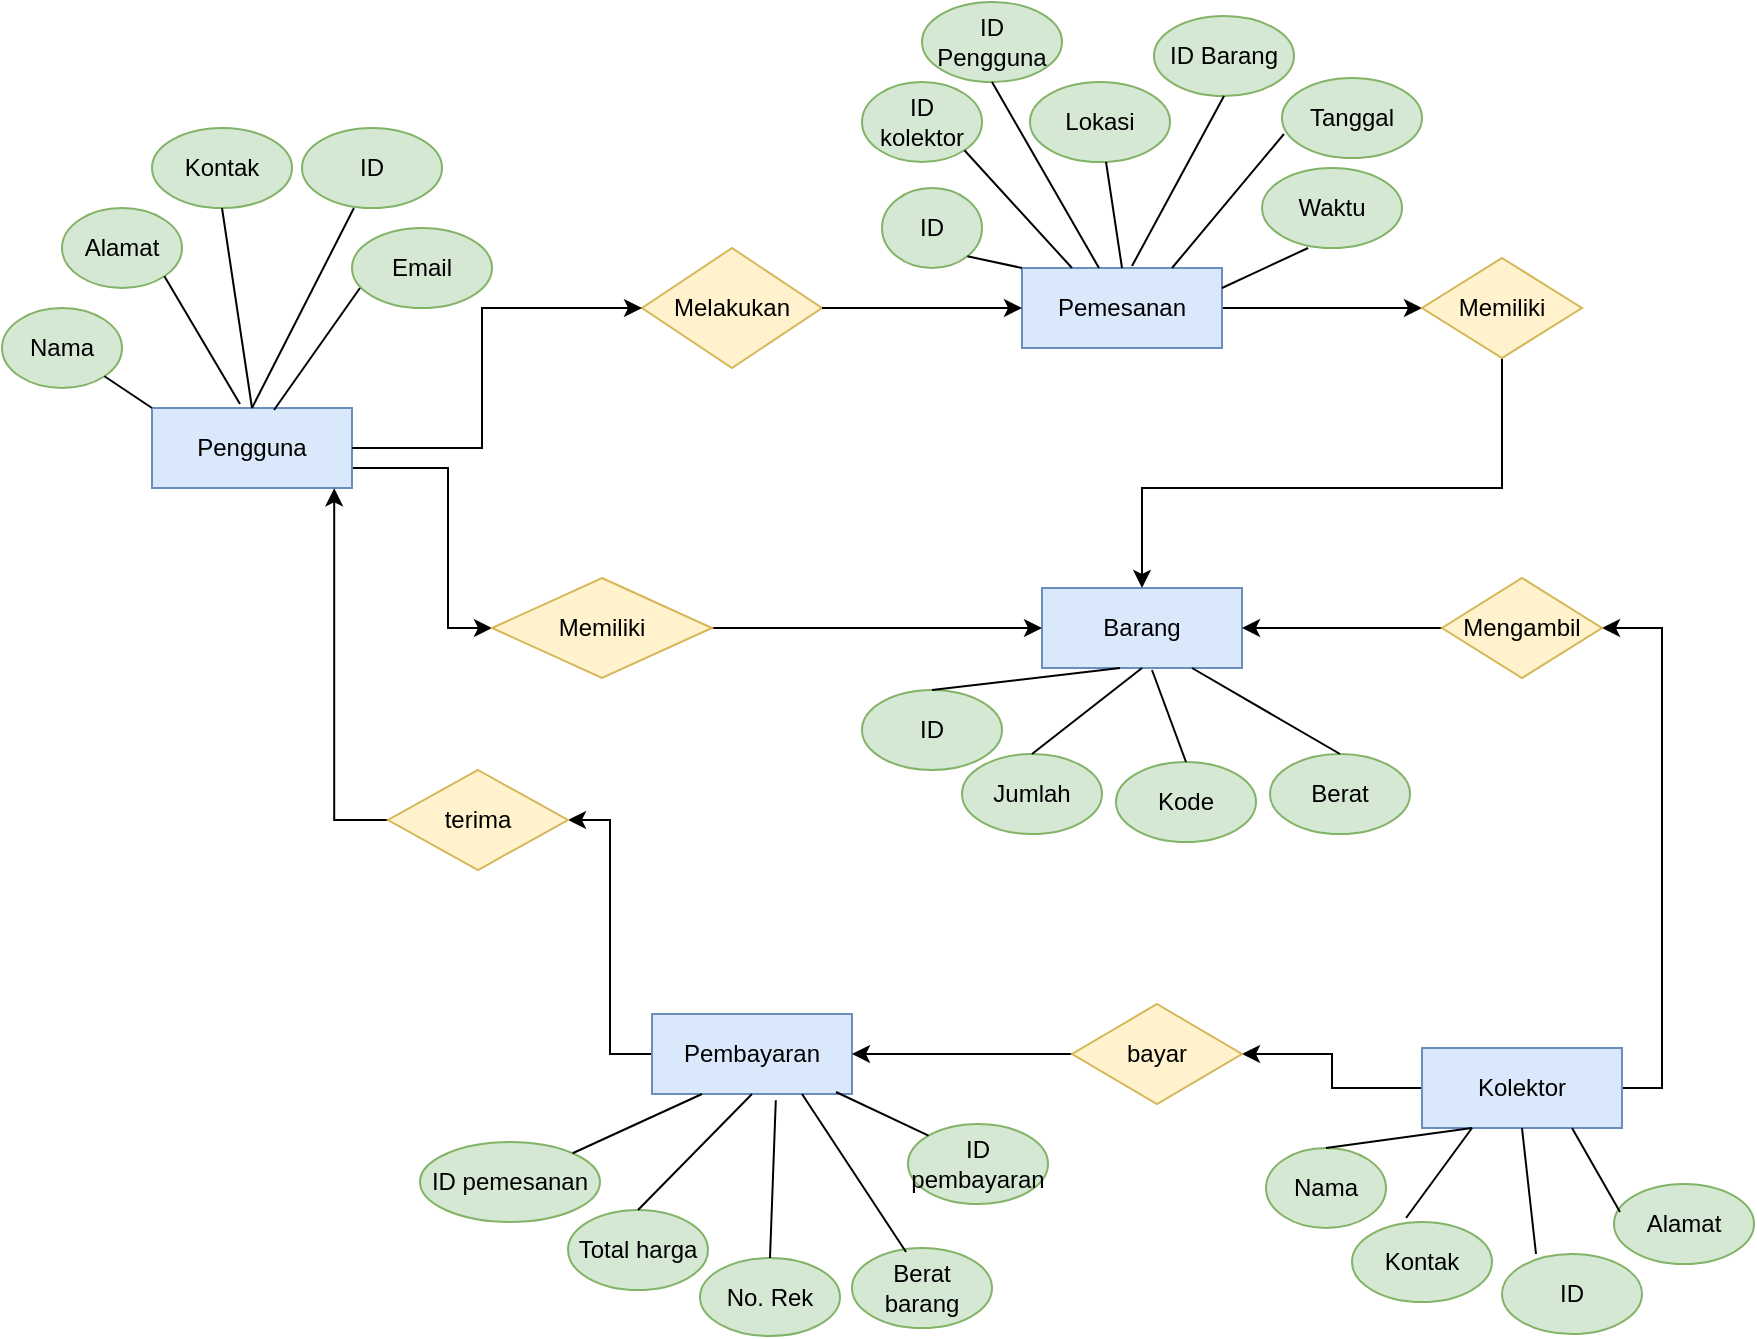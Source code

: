 <mxfile version="17.2.1" type="github"><diagram id="R2lEEEUBdFMjLlhIrx00" name="Page-1"><mxGraphModel dx="868" dy="468" grid="0" gridSize="10" guides="1" tooltips="1" connect="1" arrows="1" fold="1" page="1" pageScale="1" pageWidth="1100" pageHeight="850" background="none" math="0" shadow="0" extFonts="Permanent Marker^https://fonts.googleapis.com/css?family=Permanent+Marker"><root><mxCell id="0"/><mxCell id="1" parent="0"/><mxCell id="ry3Jf0ehgEJCsoTN0IWw-46" style="edgeStyle=orthogonalEdgeStyle;rounded=0;orthogonalLoop=1;jettySize=auto;html=1;entryX=0;entryY=0.5;entryDx=0;entryDy=0;" parent="1" source="ry3Jf0ehgEJCsoTN0IWw-1" target="ry3Jf0ehgEJCsoTN0IWw-45" edge="1"><mxGeometry relative="1" as="geometry"><Array as="points"><mxPoint x="343" y="340"/><mxPoint x="343" y="420"/></Array></mxGeometry></mxCell><mxCell id="ry3Jf0ehgEJCsoTN0IWw-1" value="Pengguna" style="whiteSpace=wrap;html=1;align=center;fillColor=#dae8fc;strokeColor=#6c8ebf;" parent="1" vertex="1"><mxGeometry x="195" y="310" width="100" height="40" as="geometry"/></mxCell><mxCell id="ry3Jf0ehgEJCsoTN0IWw-2" value="Nama" style="ellipse;whiteSpace=wrap;html=1;align=center;fillColor=#d5e8d4;strokeColor=#82b366;" parent="1" vertex="1"><mxGeometry x="120" y="260" width="60" height="40" as="geometry"/></mxCell><mxCell id="ry3Jf0ehgEJCsoTN0IWw-3" value="Kontak" style="ellipse;whiteSpace=wrap;html=1;align=center;fillColor=#d5e8d4;strokeColor=#82b366;" parent="1" vertex="1"><mxGeometry x="195" y="170" width="70" height="40" as="geometry"/></mxCell><mxCell id="ry3Jf0ehgEJCsoTN0IWw-4" value="Alamat" style="ellipse;whiteSpace=wrap;html=1;align=center;fillColor=#d5e8d4;strokeColor=#82b366;" parent="1" vertex="1"><mxGeometry x="150" y="210" width="60" height="40" as="geometry"/></mxCell><mxCell id="ry3Jf0ehgEJCsoTN0IWw-5" value="ID" style="ellipse;whiteSpace=wrap;html=1;align=center;fillColor=#d5e8d4;strokeColor=#82b366;" parent="1" vertex="1"><mxGeometry x="270" y="170" width="70" height="40" as="geometry"/></mxCell><mxCell id="ry3Jf0ehgEJCsoTN0IWw-6" value="Email" style="ellipse;whiteSpace=wrap;html=1;align=center;fillColor=#d5e8d4;strokeColor=#82b366;" parent="1" vertex="1"><mxGeometry x="295" y="220" width="70" height="40" as="geometry"/></mxCell><mxCell id="ry3Jf0ehgEJCsoTN0IWw-8" value="" style="endArrow=none;html=1;rounded=0;exitX=1;exitY=1;exitDx=0;exitDy=0;entryX=0;entryY=0;entryDx=0;entryDy=0;" parent="1" source="ry3Jf0ehgEJCsoTN0IWw-2" target="ry3Jf0ehgEJCsoTN0IWw-1" edge="1"><mxGeometry relative="1" as="geometry"><mxPoint x="380" y="300" as="sourcePoint"/><mxPoint x="540" y="300" as="targetPoint"/></mxGeometry></mxCell><mxCell id="ry3Jf0ehgEJCsoTN0IWw-11" value="" style="endArrow=none;html=1;rounded=0;exitX=1;exitY=1;exitDx=0;exitDy=0;entryX=0.44;entryY=-0.05;entryDx=0;entryDy=0;entryPerimeter=0;" parent="1" source="ry3Jf0ehgEJCsoTN0IWw-4" target="ry3Jf0ehgEJCsoTN0IWw-1" edge="1"><mxGeometry relative="1" as="geometry"><mxPoint x="380" y="300" as="sourcePoint"/><mxPoint x="540" y="300" as="targetPoint"/></mxGeometry></mxCell><mxCell id="ry3Jf0ehgEJCsoTN0IWw-12" value="" style="endArrow=none;html=1;rounded=0;exitX=0.5;exitY=1;exitDx=0;exitDy=0;entryX=0.5;entryY=0;entryDx=0;entryDy=0;" parent="1" source="ry3Jf0ehgEJCsoTN0IWw-3" target="ry3Jf0ehgEJCsoTN0IWw-1" edge="1"><mxGeometry relative="1" as="geometry"><mxPoint x="380" y="300" as="sourcePoint"/><mxPoint x="540" y="300" as="targetPoint"/></mxGeometry></mxCell><mxCell id="ry3Jf0ehgEJCsoTN0IWw-13" value="" style="endArrow=none;html=1;rounded=0;exitX=0.371;exitY=1;exitDx=0;exitDy=0;exitPerimeter=0;entryX=0.5;entryY=0;entryDx=0;entryDy=0;" parent="1" source="ry3Jf0ehgEJCsoTN0IWw-5" target="ry3Jf0ehgEJCsoTN0IWw-1" edge="1"><mxGeometry relative="1" as="geometry"><mxPoint x="380" y="300" as="sourcePoint"/><mxPoint x="540" y="300" as="targetPoint"/></mxGeometry></mxCell><mxCell id="ry3Jf0ehgEJCsoTN0IWw-14" value="" style="endArrow=none;html=1;rounded=0;exitX=0.61;exitY=0.025;exitDx=0;exitDy=0;entryX=0.057;entryY=0.75;entryDx=0;entryDy=0;entryPerimeter=0;exitPerimeter=0;" parent="1" source="ry3Jf0ehgEJCsoTN0IWw-1" target="ry3Jf0ehgEJCsoTN0IWw-6" edge="1"><mxGeometry relative="1" as="geometry"><mxPoint x="380" y="300" as="sourcePoint"/><mxPoint x="320" y="230" as="targetPoint"/></mxGeometry></mxCell><mxCell id="ry3Jf0ehgEJCsoTN0IWw-15" value="Melakukan" style="shape=rhombus;perimeter=rhombusPerimeter;whiteSpace=wrap;html=1;align=center;fillColor=#fff2cc;strokeColor=#d6b656;" parent="1" vertex="1"><mxGeometry x="440" y="230" width="90" height="60" as="geometry"/></mxCell><mxCell id="ry3Jf0ehgEJCsoTN0IWw-42" style="edgeStyle=orthogonalEdgeStyle;rounded=0;orthogonalLoop=1;jettySize=auto;html=1;exitX=1;exitY=0.5;exitDx=0;exitDy=0;entryX=0;entryY=0.5;entryDx=0;entryDy=0;" parent="1" source="ry3Jf0ehgEJCsoTN0IWw-16" target="ry3Jf0ehgEJCsoTN0IWw-36" edge="1"><mxGeometry relative="1" as="geometry"/></mxCell><mxCell id="ry3Jf0ehgEJCsoTN0IWw-16" value="Pemesanan" style="whiteSpace=wrap;html=1;align=center;fillColor=#dae8fc;strokeColor=#6c8ebf;" parent="1" vertex="1"><mxGeometry x="630" y="240" width="100" height="40" as="geometry"/></mxCell><mxCell id="ry3Jf0ehgEJCsoTN0IWw-17" value="ID" style="ellipse;whiteSpace=wrap;html=1;align=center;fillColor=#d5e8d4;strokeColor=#82b366;" parent="1" vertex="1"><mxGeometry x="560" y="200" width="50" height="40" as="geometry"/></mxCell><mxCell id="ry3Jf0ehgEJCsoTN0IWw-18" value="&lt;div&gt;ID &lt;br&gt;&lt;/div&gt;&lt;div&gt;kolektor&lt;/div&gt;" style="ellipse;whiteSpace=wrap;html=1;align=center;fillColor=#d5e8d4;strokeColor=#82b366;" parent="1" vertex="1"><mxGeometry x="550" y="147" width="60" height="40" as="geometry"/></mxCell><mxCell id="ry3Jf0ehgEJCsoTN0IWw-19" value="ID Pengguna" style="ellipse;whiteSpace=wrap;html=1;align=center;fillColor=#d5e8d4;strokeColor=#82b366;" parent="1" vertex="1"><mxGeometry x="580" y="107" width="70" height="40" as="geometry"/></mxCell><mxCell id="ry3Jf0ehgEJCsoTN0IWw-20" value="ID" style="ellipse;whiteSpace=wrap;html=1;align=center;fillColor=#d5e8d4;strokeColor=#82b366;" parent="1" vertex="1"><mxGeometry x="550" y="451" width="70" height="40" as="geometry"/></mxCell><mxCell id="ry3Jf0ehgEJCsoTN0IWw-21" value="Lokasi" style="ellipse;whiteSpace=wrap;html=1;align=center;fillColor=#d5e8d4;strokeColor=#82b366;" parent="1" vertex="1"><mxGeometry x="634" y="147" width="70" height="40" as="geometry"/></mxCell><mxCell id="ry3Jf0ehgEJCsoTN0IWw-22" value="Waktu" style="ellipse;whiteSpace=wrap;html=1;align=center;fillColor=#d5e8d4;strokeColor=#82b366;" parent="1" vertex="1"><mxGeometry x="750" y="190" width="70" height="40" as="geometry"/></mxCell><mxCell id="ry3Jf0ehgEJCsoTN0IWw-23" value="" style="endArrow=classic;html=1;rounded=0;entryX=0;entryY=0.5;entryDx=0;entryDy=0;exitX=1;exitY=0.5;exitDx=0;exitDy=0;" parent="1" source="ry3Jf0ehgEJCsoTN0IWw-15" target="ry3Jf0ehgEJCsoTN0IWw-16" edge="1"><mxGeometry width="50" height="50" relative="1" as="geometry"><mxPoint x="440" y="320" as="sourcePoint"/><mxPoint x="490" y="270" as="targetPoint"/></mxGeometry></mxCell><mxCell id="ry3Jf0ehgEJCsoTN0IWw-24" value="" style="endArrow=classic;html=1;rounded=0;exitX=1;exitY=0.5;exitDx=0;exitDy=0;entryX=0;entryY=0.5;entryDx=0;entryDy=0;" parent="1" source="ry3Jf0ehgEJCsoTN0IWw-1" target="ry3Jf0ehgEJCsoTN0IWw-15" edge="1"><mxGeometry width="50" height="50" relative="1" as="geometry"><mxPoint x="440" y="320" as="sourcePoint"/><mxPoint x="490" y="270" as="targetPoint"/><Array as="points"><mxPoint x="360" y="330"/><mxPoint x="360" y="260"/></Array></mxGeometry></mxCell><mxCell id="ry3Jf0ehgEJCsoTN0IWw-25" value="" style="endArrow=none;html=1;rounded=0;entryX=1;entryY=1;entryDx=0;entryDy=0;exitX=0;exitY=0;exitDx=0;exitDy=0;" parent="1" source="ry3Jf0ehgEJCsoTN0IWw-16" target="ry3Jf0ehgEJCsoTN0IWw-17" edge="1"><mxGeometry relative="1" as="geometry"><mxPoint x="380" y="300" as="sourcePoint"/><mxPoint x="540" y="300" as="targetPoint"/></mxGeometry></mxCell><mxCell id="ry3Jf0ehgEJCsoTN0IWw-26" value="" style="endArrow=none;html=1;rounded=0;entryX=1;entryY=1;entryDx=0;entryDy=0;exitX=0.25;exitY=0;exitDx=0;exitDy=0;" parent="1" source="ry3Jf0ehgEJCsoTN0IWw-16" target="ry3Jf0ehgEJCsoTN0IWw-18" edge="1"><mxGeometry relative="1" as="geometry"><mxPoint x="380" y="300" as="sourcePoint"/><mxPoint x="540" y="300" as="targetPoint"/></mxGeometry></mxCell><mxCell id="ry3Jf0ehgEJCsoTN0IWw-27" value="" style="endArrow=none;html=1;rounded=0;exitX=0.5;exitY=1;exitDx=0;exitDy=0;" parent="1" source="ry3Jf0ehgEJCsoTN0IWw-19" target="ry3Jf0ehgEJCsoTN0IWw-16" edge="1"><mxGeometry relative="1" as="geometry"><mxPoint x="480" y="200" as="sourcePoint"/><mxPoint x="640" y="200" as="targetPoint"/></mxGeometry></mxCell><mxCell id="ry3Jf0ehgEJCsoTN0IWw-31" value="" style="endArrow=none;html=1;rounded=0;exitX=0.5;exitY=0;exitDx=0;exitDy=0;" parent="1" source="ry3Jf0ehgEJCsoTN0IWw-16" target="ry3Jf0ehgEJCsoTN0IWw-21" edge="1"><mxGeometry relative="1" as="geometry"><mxPoint x="674" y="237" as="sourcePoint"/><mxPoint x="640" y="200" as="targetPoint"/></mxGeometry></mxCell><mxCell id="ry3Jf0ehgEJCsoTN0IWw-32" value="" style="endArrow=none;html=1;rounded=0;entryX=0.329;entryY=1;entryDx=0;entryDy=0;exitX=1;exitY=0.25;exitDx=0;exitDy=0;entryPerimeter=0;" parent="1" source="ry3Jf0ehgEJCsoTN0IWw-16" target="ry3Jf0ehgEJCsoTN0IWw-22" edge="1"><mxGeometry relative="1" as="geometry"><mxPoint x="480" y="200" as="sourcePoint"/><mxPoint x="640" y="200" as="targetPoint"/></mxGeometry></mxCell><mxCell id="ry3Jf0ehgEJCsoTN0IWw-34" value="Barang" style="whiteSpace=wrap;html=1;align=center;fillColor=#dae8fc;strokeColor=#6c8ebf;" parent="1" vertex="1"><mxGeometry x="640" y="400" width="100" height="40" as="geometry"/></mxCell><mxCell id="ry3Jf0ehgEJCsoTN0IWw-43" style="edgeStyle=orthogonalEdgeStyle;rounded=0;orthogonalLoop=1;jettySize=auto;html=1;entryX=0.5;entryY=0;entryDx=0;entryDy=0;" parent="1" source="ry3Jf0ehgEJCsoTN0IWw-36" target="ry3Jf0ehgEJCsoTN0IWw-34" edge="1"><mxGeometry relative="1" as="geometry"><mxPoint x="620" y="400" as="targetPoint"/><Array as="points"><mxPoint x="870" y="350"/><mxPoint x="690" y="350"/></Array></mxGeometry></mxCell><mxCell id="ry3Jf0ehgEJCsoTN0IWw-36" value="Memiliki" style="shape=rhombus;perimeter=rhombusPerimeter;whiteSpace=wrap;html=1;align=center;fillColor=#fff2cc;strokeColor=#d6b656;" parent="1" vertex="1"><mxGeometry x="830" y="235" width="80" height="50" as="geometry"/></mxCell><mxCell id="ry3Jf0ehgEJCsoTN0IWw-37" value="Jumlah" style="ellipse;whiteSpace=wrap;html=1;align=center;fillColor=#d5e8d4;strokeColor=#82b366;" parent="1" vertex="1"><mxGeometry x="600" y="483" width="70" height="40" as="geometry"/></mxCell><mxCell id="ry3Jf0ehgEJCsoTN0IWw-40" value="" style="endArrow=none;html=1;rounded=0;entryX=0.5;entryY=0;entryDx=0;entryDy=0;exitX=0.39;exitY=1;exitDx=0;exitDy=0;exitPerimeter=0;" parent="1" source="ry3Jf0ehgEJCsoTN0IWw-34" target="ry3Jf0ehgEJCsoTN0IWw-20" edge="1"><mxGeometry relative="1" as="geometry"><mxPoint x="600" y="350" as="sourcePoint"/><mxPoint x="760" y="350" as="targetPoint"/></mxGeometry></mxCell><mxCell id="ry3Jf0ehgEJCsoTN0IWw-41" value="" style="endArrow=none;html=1;rounded=0;entryX=0.5;entryY=0;entryDx=0;entryDy=0;exitX=0.5;exitY=1;exitDx=0;exitDy=0;" parent="1" source="ry3Jf0ehgEJCsoTN0IWw-34" target="ry3Jf0ehgEJCsoTN0IWw-37" edge="1"><mxGeometry relative="1" as="geometry"><mxPoint x="620" y="440" as="sourcePoint"/><mxPoint x="760" y="350" as="targetPoint"/></mxGeometry></mxCell><mxCell id="ry3Jf0ehgEJCsoTN0IWw-65" style="edgeStyle=orthogonalEdgeStyle;rounded=0;orthogonalLoop=1;jettySize=auto;html=1;exitX=1;exitY=0.5;exitDx=0;exitDy=0;entryX=1;entryY=0.5;entryDx=0;entryDy=0;" parent="1" source="ry3Jf0ehgEJCsoTN0IWw-44" target="ry3Jf0ehgEJCsoTN0IWw-48" edge="1"><mxGeometry relative="1" as="geometry"/></mxCell><mxCell id="ry3Jf0ehgEJCsoTN0IWw-66" style="edgeStyle=orthogonalEdgeStyle;rounded=0;orthogonalLoop=1;jettySize=auto;html=1;exitX=0;exitY=0.5;exitDx=0;exitDy=0;entryX=1;entryY=0.5;entryDx=0;entryDy=0;" parent="1" source="ry3Jf0ehgEJCsoTN0IWw-44" target="ry3Jf0ehgEJCsoTN0IWw-64" edge="1"><mxGeometry relative="1" as="geometry"/></mxCell><mxCell id="ry3Jf0ehgEJCsoTN0IWw-44" value="Kolektor" style="whiteSpace=wrap;html=1;align=center;fillColor=#dae8fc;strokeColor=#6c8ebf;" parent="1" vertex="1"><mxGeometry x="830" y="630" width="100" height="40" as="geometry"/></mxCell><mxCell id="ry3Jf0ehgEJCsoTN0IWw-47" style="edgeStyle=orthogonalEdgeStyle;rounded=0;orthogonalLoop=1;jettySize=auto;html=1;exitX=1;exitY=0.5;exitDx=0;exitDy=0;entryX=0;entryY=0.5;entryDx=0;entryDy=0;" parent="1" source="ry3Jf0ehgEJCsoTN0IWw-45" target="ry3Jf0ehgEJCsoTN0IWw-34" edge="1"><mxGeometry relative="1" as="geometry"/></mxCell><mxCell id="ry3Jf0ehgEJCsoTN0IWw-45" value="Memiliki" style="shape=rhombus;perimeter=rhombusPerimeter;whiteSpace=wrap;html=1;align=center;fillColor=#fff2cc;strokeColor=#d6b656;" parent="1" vertex="1"><mxGeometry x="365" y="395" width="110" height="50" as="geometry"/></mxCell><mxCell id="ry3Jf0ehgEJCsoTN0IWw-49" style="edgeStyle=orthogonalEdgeStyle;rounded=0;orthogonalLoop=1;jettySize=auto;html=1;entryX=1;entryY=0.5;entryDx=0;entryDy=0;" parent="1" source="ry3Jf0ehgEJCsoTN0IWw-48" target="ry3Jf0ehgEJCsoTN0IWw-34" edge="1"><mxGeometry relative="1" as="geometry"/></mxCell><mxCell id="ry3Jf0ehgEJCsoTN0IWw-48" value="Mengambil" style="shape=rhombus;perimeter=rhombusPerimeter;whiteSpace=wrap;html=1;align=center;fillColor=#fff2cc;strokeColor=#d6b656;" parent="1" vertex="1"><mxGeometry x="840" y="395" width="80" height="50" as="geometry"/></mxCell><mxCell id="ry3Jf0ehgEJCsoTN0IWw-52" value="Kontak" style="ellipse;whiteSpace=wrap;html=1;align=center;fillColor=#d5e8d4;strokeColor=#82b366;" parent="1" vertex="1"><mxGeometry x="795" y="717" width="70" height="40" as="geometry"/></mxCell><mxCell id="ry3Jf0ehgEJCsoTN0IWw-53" value="Nama" style="ellipse;whiteSpace=wrap;html=1;align=center;fillColor=#d5e8d4;strokeColor=#82b366;" parent="1" vertex="1"><mxGeometry x="752" y="680" width="60" height="40" as="geometry"/></mxCell><mxCell id="ry3Jf0ehgEJCsoTN0IWw-54" value="ID" style="ellipse;whiteSpace=wrap;html=1;align=center;fillColor=#d5e8d4;strokeColor=#82b366;" parent="1" vertex="1"><mxGeometry x="870" y="733" width="70" height="40" as="geometry"/></mxCell><mxCell id="ry3Jf0ehgEJCsoTN0IWw-55" value="Alamat" style="ellipse;whiteSpace=wrap;html=1;align=center;fillColor=#d5e8d4;strokeColor=#82b366;" parent="1" vertex="1"><mxGeometry x="926" y="698" width="70" height="40" as="geometry"/></mxCell><mxCell id="ry3Jf0ehgEJCsoTN0IWw-56" value="" style="endArrow=none;html=1;rounded=0;exitX=0.5;exitY=0;exitDx=0;exitDy=0;entryX=0.25;entryY=1;entryDx=0;entryDy=0;" parent="1" source="ry3Jf0ehgEJCsoTN0IWw-53" target="ry3Jf0ehgEJCsoTN0IWw-44" edge="1"><mxGeometry relative="1" as="geometry"><mxPoint x="660" y="410" as="sourcePoint"/><mxPoint x="820" y="410" as="targetPoint"/></mxGeometry></mxCell><mxCell id="ry3Jf0ehgEJCsoTN0IWw-57" value="" style="endArrow=none;html=1;rounded=0;entryX=0.386;entryY=-0.05;entryDx=0;entryDy=0;entryPerimeter=0;exitX=0.25;exitY=1;exitDx=0;exitDy=0;" parent="1" source="ry3Jf0ehgEJCsoTN0IWw-44" target="ry3Jf0ehgEJCsoTN0IWw-52" edge="1"><mxGeometry relative="1" as="geometry"><mxPoint x="851" y="420" as="sourcePoint"/><mxPoint x="820" y="410" as="targetPoint"/></mxGeometry></mxCell><mxCell id="ry3Jf0ehgEJCsoTN0IWw-58" value="" style="endArrow=none;html=1;rounded=0;entryX=0.243;entryY=0;entryDx=0;entryDy=0;entryPerimeter=0;exitX=0.5;exitY=1;exitDx=0;exitDy=0;" parent="1" source="ry3Jf0ehgEJCsoTN0IWw-44" target="ry3Jf0ehgEJCsoTN0IWw-54" edge="1"><mxGeometry relative="1" as="geometry"><mxPoint x="660" y="410" as="sourcePoint"/><mxPoint x="820" y="410" as="targetPoint"/></mxGeometry></mxCell><mxCell id="ry3Jf0ehgEJCsoTN0IWw-59" value="" style="endArrow=none;html=1;rounded=0;entryX=0.043;entryY=0.35;entryDx=0;entryDy=0;entryPerimeter=0;exitX=0.75;exitY=1;exitDx=0;exitDy=0;" parent="1" source="ry3Jf0ehgEJCsoTN0IWw-44" target="ry3Jf0ehgEJCsoTN0IWw-55" edge="1"><mxGeometry relative="1" as="geometry"><mxPoint x="660" y="410" as="sourcePoint"/><mxPoint x="820" y="410" as="targetPoint"/></mxGeometry></mxCell><mxCell id="ry3Jf0ehgEJCsoTN0IWw-75" style="edgeStyle=orthogonalEdgeStyle;rounded=0;orthogonalLoop=1;jettySize=auto;html=1;entryX=1;entryY=0.5;entryDx=0;entryDy=0;" parent="1" source="ry3Jf0ehgEJCsoTN0IWw-62" target="ry3Jf0ehgEJCsoTN0IWw-71" edge="1"><mxGeometry relative="1" as="geometry"/></mxCell><mxCell id="ry3Jf0ehgEJCsoTN0IWw-62" value="Pembayaran" style="whiteSpace=wrap;html=1;align=center;fillColor=#dae8fc;strokeColor=#6c8ebf;" parent="1" vertex="1"><mxGeometry x="445" y="613" width="100" height="40" as="geometry"/></mxCell><mxCell id="ry3Jf0ehgEJCsoTN0IWw-67" style="edgeStyle=orthogonalEdgeStyle;rounded=0;orthogonalLoop=1;jettySize=auto;html=1;exitX=0;exitY=0.5;exitDx=0;exitDy=0;" parent="1" source="ry3Jf0ehgEJCsoTN0IWw-64" target="ry3Jf0ehgEJCsoTN0IWw-62" edge="1"><mxGeometry relative="1" as="geometry"/></mxCell><mxCell id="ry3Jf0ehgEJCsoTN0IWw-64" value="bayar" style="shape=rhombus;perimeter=rhombusPerimeter;whiteSpace=wrap;html=1;align=center;fillColor=#fff2cc;strokeColor=#d6b656;" parent="1" vertex="1"><mxGeometry x="655" y="608" width="85" height="50" as="geometry"/></mxCell><mxCell id="ry3Jf0ehgEJCsoTN0IWw-68" value="ID pemesanan" style="ellipse;whiteSpace=wrap;html=1;align=center;fillColor=#d5e8d4;strokeColor=#82b366;" parent="1" vertex="1"><mxGeometry x="329" y="677" width="90" height="40" as="geometry"/></mxCell><mxCell id="ry3Jf0ehgEJCsoTN0IWw-69" value="Total harga" style="ellipse;whiteSpace=wrap;html=1;align=center;fillColor=#d5e8d4;strokeColor=#82b366;" parent="1" vertex="1"><mxGeometry x="403" y="711" width="70" height="40" as="geometry"/></mxCell><mxCell id="ry3Jf0ehgEJCsoTN0IWw-70" value="No. Rek" style="ellipse;whiteSpace=wrap;html=1;align=center;fillColor=#d5e8d4;strokeColor=#82b366;" parent="1" vertex="1"><mxGeometry x="469" y="735" width="70" height="39" as="geometry"/></mxCell><mxCell id="ry3Jf0ehgEJCsoTN0IWw-76" style="edgeStyle=orthogonalEdgeStyle;rounded=0;orthogonalLoop=1;jettySize=auto;html=1;entryX=0.911;entryY=1.004;entryDx=0;entryDy=0;entryPerimeter=0;" parent="1" source="ry3Jf0ehgEJCsoTN0IWw-71" target="ry3Jf0ehgEJCsoTN0IWw-1" edge="1"><mxGeometry relative="1" as="geometry"/></mxCell><mxCell id="ry3Jf0ehgEJCsoTN0IWw-71" value="terima" style="shape=rhombus;perimeter=rhombusPerimeter;whiteSpace=wrap;html=1;align=center;fillColor=#fff2cc;strokeColor=#d6b656;" parent="1" vertex="1"><mxGeometry x="313" y="491" width="90" height="50" as="geometry"/></mxCell><mxCell id="ry3Jf0ehgEJCsoTN0IWw-72" value="" style="endArrow=none;html=1;rounded=0;entryX=0.25;entryY=1;entryDx=0;entryDy=0;" parent="1" source="ry3Jf0ehgEJCsoTN0IWw-68" target="ry3Jf0ehgEJCsoTN0IWw-62" edge="1"><mxGeometry relative="1" as="geometry"><mxPoint x="480" y="440" as="sourcePoint"/><mxPoint x="640" y="440" as="targetPoint"/></mxGeometry></mxCell><mxCell id="ry3Jf0ehgEJCsoTN0IWw-73" value="" style="endArrow=none;html=1;rounded=0;exitX=0.5;exitY=1;exitDx=0;exitDy=0;entryX=0.5;entryY=0;entryDx=0;entryDy=0;" parent="1" source="ry3Jf0ehgEJCsoTN0IWw-62" target="ry3Jf0ehgEJCsoTN0IWw-69" edge="1"><mxGeometry relative="1" as="geometry"><mxPoint x="480" y="440" as="sourcePoint"/><mxPoint x="640" y="440" as="targetPoint"/></mxGeometry></mxCell><mxCell id="ry3Jf0ehgEJCsoTN0IWw-74" value="" style="endArrow=none;html=1;rounded=0;entryX=0.5;entryY=0;entryDx=0;entryDy=0;exitX=0.619;exitY=1.078;exitDx=0;exitDy=0;exitPerimeter=0;" parent="1" source="ry3Jf0ehgEJCsoTN0IWw-62" target="ry3Jf0ehgEJCsoTN0IWw-70" edge="1"><mxGeometry relative="1" as="geometry"><mxPoint x="480" y="440" as="sourcePoint"/><mxPoint x="640" y="440" as="targetPoint"/></mxGeometry></mxCell><mxCell id="sjIexvQ8hejKoPlXyQxM-1" value="Tanggal" style="ellipse;whiteSpace=wrap;html=1;align=center;fillColor=#d5e8d4;strokeColor=#82b366;" parent="1" vertex="1"><mxGeometry x="760" y="145" width="70" height="40" as="geometry"/></mxCell><mxCell id="sjIexvQ8hejKoPlXyQxM-2" value="ID Barang" style="ellipse;whiteSpace=wrap;html=1;align=center;fillColor=#d5e8d4;strokeColor=#82b366;" parent="1" vertex="1"><mxGeometry x="696" y="114" width="70" height="40" as="geometry"/></mxCell><mxCell id="sjIexvQ8hejKoPlXyQxM-3" value="" style="endArrow=none;html=1;rounded=0;entryX=0.5;entryY=1;entryDx=0;entryDy=0;" parent="1" target="sjIexvQ8hejKoPlXyQxM-2" edge="1"><mxGeometry relative="1" as="geometry"><mxPoint x="685" y="239" as="sourcePoint"/><mxPoint x="742" y="211" as="targetPoint"/></mxGeometry></mxCell><mxCell id="sjIexvQ8hejKoPlXyQxM-4" value="" style="endArrow=none;html=1;rounded=0;entryX=0.014;entryY=0.7;entryDx=0;entryDy=0;entryPerimeter=0;exitX=0.75;exitY=0;exitDx=0;exitDy=0;" parent="1" source="ry3Jf0ehgEJCsoTN0IWw-16" target="sjIexvQ8hejKoPlXyQxM-1" edge="1"><mxGeometry relative="1" as="geometry"><mxPoint x="632" y="315" as="sourcePoint"/><mxPoint x="792" y="315" as="targetPoint"/></mxGeometry></mxCell><mxCell id="sjIexvQ8hejKoPlXyQxM-5" value="Kode" style="ellipse;whiteSpace=wrap;html=1;align=center;fillColor=#d5e8d4;strokeColor=#82b366;" parent="1" vertex="1"><mxGeometry x="677" y="487" width="70" height="40" as="geometry"/></mxCell><mxCell id="sjIexvQ8hejKoPlXyQxM-6" value="Berat" style="ellipse;whiteSpace=wrap;html=1;align=center;fillColor=#d5e8d4;strokeColor=#82b366;" parent="1" vertex="1"><mxGeometry x="754" y="483" width="70" height="40" as="geometry"/></mxCell><mxCell id="sjIexvQ8hejKoPlXyQxM-7" value="" style="endArrow=none;html=1;rounded=0;entryX=0.5;entryY=0;entryDx=0;entryDy=0;" parent="1" target="sjIexvQ8hejKoPlXyQxM-5" edge="1"><mxGeometry relative="1" as="geometry"><mxPoint x="695" y="441" as="sourcePoint"/><mxPoint x="711" y="477" as="targetPoint"/></mxGeometry></mxCell><mxCell id="sjIexvQ8hejKoPlXyQxM-8" value="" style="endArrow=none;html=1;rounded=0;entryX=0.5;entryY=0;entryDx=0;entryDy=0;exitX=0.75;exitY=1;exitDx=0;exitDy=0;" parent="1" source="ry3Jf0ehgEJCsoTN0IWw-34" target="sjIexvQ8hejKoPlXyQxM-6" edge="1"><mxGeometry relative="1" as="geometry"><mxPoint x="650" y="436" as="sourcePoint"/><mxPoint x="810" y="436" as="targetPoint"/></mxGeometry></mxCell><mxCell id="sjIexvQ8hejKoPlXyQxM-9" value="ID pembayaran" style="ellipse;whiteSpace=wrap;html=1;align=center;fillColor=#d5e8d4;strokeColor=#82b366;" parent="1" vertex="1"><mxGeometry x="573" y="668" width="70" height="40" as="geometry"/></mxCell><mxCell id="sjIexvQ8hejKoPlXyQxM-10" value="Berat barang" style="ellipse;whiteSpace=wrap;html=1;align=center;fillColor=#d5e8d4;strokeColor=#82b366;" parent="1" vertex="1"><mxGeometry x="545" y="730" width="70" height="40" as="geometry"/></mxCell><mxCell id="sjIexvQ8hejKoPlXyQxM-11" value="" style="endArrow=none;html=1;rounded=0;entryX=0;entryY=0;entryDx=0;entryDy=0;exitX=0.92;exitY=0.975;exitDx=0;exitDy=0;exitPerimeter=0;" parent="1" source="ry3Jf0ehgEJCsoTN0IWw-62" target="sjIexvQ8hejKoPlXyQxM-9" edge="1"><mxGeometry relative="1" as="geometry"><mxPoint x="497" y="645" as="sourcePoint"/><mxPoint x="657" y="645" as="targetPoint"/></mxGeometry></mxCell><mxCell id="sjIexvQ8hejKoPlXyQxM-12" value="" style="endArrow=none;html=1;rounded=0;entryX=0.386;entryY=0.05;entryDx=0;entryDy=0;entryPerimeter=0;exitX=0.75;exitY=1;exitDx=0;exitDy=0;" parent="1" source="ry3Jf0ehgEJCsoTN0IWw-62" target="sjIexvQ8hejKoPlXyQxM-10" edge="1"><mxGeometry relative="1" as="geometry"><mxPoint x="524" y="658" as="sourcePoint"/><mxPoint x="657" y="645" as="targetPoint"/></mxGeometry></mxCell></root></mxGraphModel></diagram></mxfile>